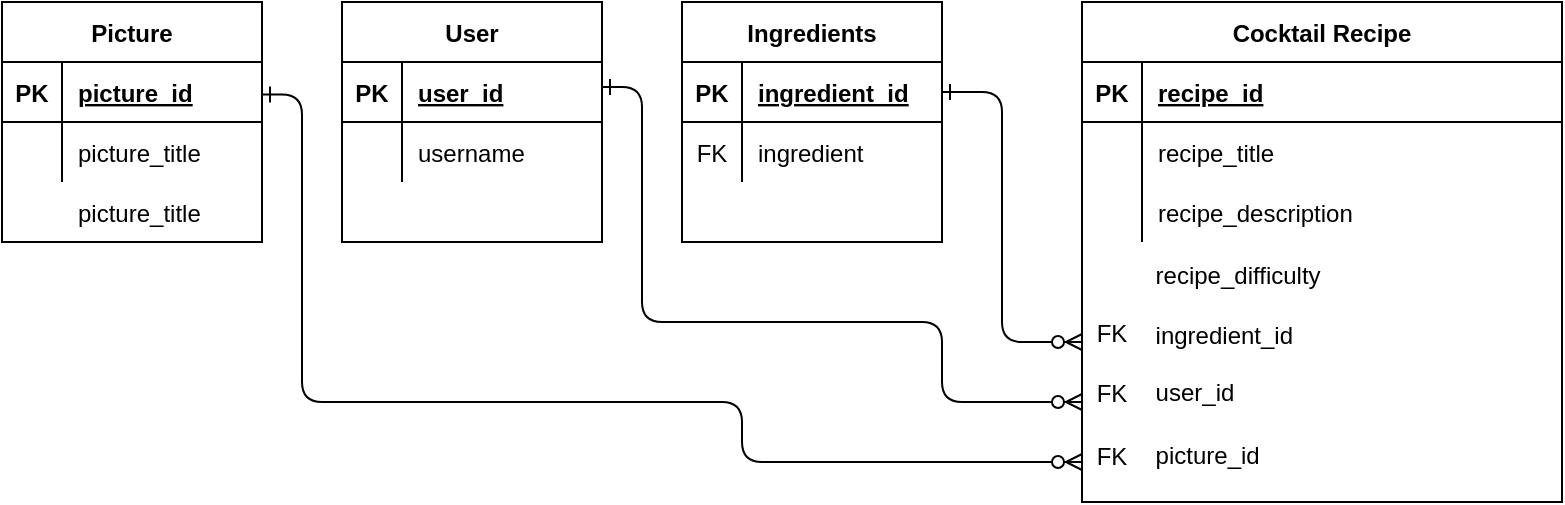 <mxfile version="14.8.1" type="github">
  <diagram id="R2lEEEUBdFMjLlhIrx00" name="Page-1">
    <mxGraphModel dx="868" dy="482" grid="1" gridSize="10" guides="1" tooltips="1" connect="1" arrows="1" fold="1" page="1" pageScale="1" pageWidth="850" pageHeight="1100" math="0" shadow="0" extFonts="Permanent Marker^https://fonts.googleapis.com/css?family=Permanent+Marker">
      <root>
        <mxCell id="0" />
        <mxCell id="1" parent="0" />
        <mxCell id="C-vyLk0tnHw3VtMMgP7b-13" value="Ingredients" style="shape=table;startSize=30;container=1;collapsible=1;childLayout=tableLayout;fixedRows=1;rowLines=0;fontStyle=1;align=center;resizeLast=1;" parent="1" vertex="1">
          <mxGeometry x="370" y="120" width="130" height="120" as="geometry" />
        </mxCell>
        <mxCell id="C-vyLk0tnHw3VtMMgP7b-14" value="" style="shape=partialRectangle;collapsible=0;dropTarget=0;pointerEvents=0;fillColor=none;points=[[0,0.5],[1,0.5]];portConstraint=eastwest;top=0;left=0;right=0;bottom=1;" parent="C-vyLk0tnHw3VtMMgP7b-13" vertex="1">
          <mxGeometry y="30" width="130" height="30" as="geometry" />
        </mxCell>
        <mxCell id="C-vyLk0tnHw3VtMMgP7b-15" value="PK" style="shape=partialRectangle;overflow=hidden;connectable=0;fillColor=none;top=0;left=0;bottom=0;right=0;fontStyle=1;" parent="C-vyLk0tnHw3VtMMgP7b-14" vertex="1">
          <mxGeometry width="30" height="30" as="geometry" />
        </mxCell>
        <mxCell id="C-vyLk0tnHw3VtMMgP7b-16" value="ingredient_id" style="shape=partialRectangle;overflow=hidden;connectable=0;fillColor=none;top=0;left=0;bottom=0;right=0;align=left;spacingLeft=6;fontStyle=5;" parent="C-vyLk0tnHw3VtMMgP7b-14" vertex="1">
          <mxGeometry x="30" width="100" height="30" as="geometry" />
        </mxCell>
        <mxCell id="C-vyLk0tnHw3VtMMgP7b-17" value="" style="shape=partialRectangle;collapsible=0;dropTarget=0;pointerEvents=0;fillColor=none;points=[[0,0.5],[1,0.5]];portConstraint=eastwest;top=0;left=0;right=0;bottom=0;" parent="C-vyLk0tnHw3VtMMgP7b-13" vertex="1">
          <mxGeometry y="60" width="130" height="30" as="geometry" />
        </mxCell>
        <mxCell id="C-vyLk0tnHw3VtMMgP7b-18" value="FK" style="shape=partialRectangle;overflow=hidden;connectable=0;fillColor=none;top=0;left=0;bottom=0;right=0;" parent="C-vyLk0tnHw3VtMMgP7b-17" vertex="1">
          <mxGeometry width="30" height="30" as="geometry" />
        </mxCell>
        <mxCell id="C-vyLk0tnHw3VtMMgP7b-19" value="ingredient" style="shape=partialRectangle;overflow=hidden;connectable=0;fillColor=none;top=0;left=0;bottom=0;right=0;align=left;spacingLeft=6;" parent="C-vyLk0tnHw3VtMMgP7b-17" vertex="1">
          <mxGeometry x="30" width="100" height="30" as="geometry" />
        </mxCell>
        <mxCell id="QkjjgWe2MHTKOpqu1hAr-13" value="" style="edgeStyle=orthogonalEdgeStyle;endArrow=ERzeroToMany;startArrow=ERone;endFill=1;startFill=0;" edge="1" parent="1" source="C-vyLk0tnHw3VtMMgP7b-14">
          <mxGeometry width="100" height="100" relative="1" as="geometry">
            <mxPoint x="600" y="350" as="sourcePoint" />
            <mxPoint x="570" y="290" as="targetPoint" />
            <Array as="points">
              <mxPoint x="530" y="165" />
              <mxPoint x="530" y="290" />
            </Array>
          </mxGeometry>
        </mxCell>
        <mxCell id="QkjjgWe2MHTKOpqu1hAr-17" value="" style="group" vertex="1" connectable="0" parent="1">
          <mxGeometry x="570" y="120" width="240" height="250" as="geometry" />
        </mxCell>
        <mxCell id="QkjjgWe2MHTKOpqu1hAr-8" value="FK" style="shape=partialRectangle;overflow=hidden;connectable=0;fillColor=none;top=0;left=0;bottom=0;right=0;" vertex="1" parent="QkjjgWe2MHTKOpqu1hAr-17">
          <mxGeometry y="150" width="30" height="30" as="geometry" />
        </mxCell>
        <mxCell id="QkjjgWe2MHTKOpqu1hAr-15" value="" style="group" vertex="1" connectable="0" parent="QkjjgWe2MHTKOpqu1hAr-17">
          <mxGeometry width="240" height="250" as="geometry" />
        </mxCell>
        <mxCell id="C-vyLk0tnHw3VtMMgP7b-2" value="Cocktail Recipe" style="shape=table;startSize=30;container=1;collapsible=1;childLayout=tableLayout;fixedRows=1;rowLines=0;fontStyle=1;align=center;resizeLast=1;" parent="QkjjgWe2MHTKOpqu1hAr-15" vertex="1">
          <mxGeometry width="240" height="250" as="geometry" />
        </mxCell>
        <mxCell id="C-vyLk0tnHw3VtMMgP7b-3" value="" style="shape=partialRectangle;collapsible=0;dropTarget=0;pointerEvents=0;fillColor=none;points=[[0,0.5],[1,0.5]];portConstraint=eastwest;top=0;left=0;right=0;bottom=1;" parent="C-vyLk0tnHw3VtMMgP7b-2" vertex="1">
          <mxGeometry y="30" width="240" height="30" as="geometry" />
        </mxCell>
        <mxCell id="C-vyLk0tnHw3VtMMgP7b-4" value="PK" style="shape=partialRectangle;overflow=hidden;connectable=0;fillColor=none;top=0;left=0;bottom=0;right=0;fontStyle=1;" parent="C-vyLk0tnHw3VtMMgP7b-3" vertex="1">
          <mxGeometry width="30" height="30" as="geometry" />
        </mxCell>
        <mxCell id="C-vyLk0tnHw3VtMMgP7b-5" value="recipe_id" style="shape=partialRectangle;overflow=hidden;connectable=0;fillColor=none;top=0;left=0;bottom=0;right=0;align=left;spacingLeft=6;fontStyle=5;" parent="C-vyLk0tnHw3VtMMgP7b-3" vertex="1">
          <mxGeometry x="30" width="210" height="30" as="geometry" />
        </mxCell>
        <mxCell id="C-vyLk0tnHw3VtMMgP7b-6" value="" style="shape=partialRectangle;collapsible=0;dropTarget=0;pointerEvents=0;fillColor=none;points=[[0,0.5],[1,0.5]];portConstraint=eastwest;top=0;left=0;right=0;bottom=0;" parent="C-vyLk0tnHw3VtMMgP7b-2" vertex="1">
          <mxGeometry y="60" width="240" height="30" as="geometry" />
        </mxCell>
        <mxCell id="C-vyLk0tnHw3VtMMgP7b-7" value="" style="shape=partialRectangle;overflow=hidden;connectable=0;fillColor=none;top=0;left=0;bottom=0;right=0;" parent="C-vyLk0tnHw3VtMMgP7b-6" vertex="1">
          <mxGeometry width="30" height="30" as="geometry" />
        </mxCell>
        <mxCell id="C-vyLk0tnHw3VtMMgP7b-8" value="recipe_title" style="shape=partialRectangle;overflow=hidden;connectable=0;fillColor=none;top=0;left=0;bottom=0;right=0;align=left;spacingLeft=6;" parent="C-vyLk0tnHw3VtMMgP7b-6" vertex="1">
          <mxGeometry x="30" width="210" height="30" as="geometry" />
        </mxCell>
        <mxCell id="C-vyLk0tnHw3VtMMgP7b-9" value="" style="shape=partialRectangle;collapsible=0;dropTarget=0;pointerEvents=0;fillColor=none;points=[[0,0.5],[1,0.5]];portConstraint=eastwest;top=0;left=0;right=0;bottom=0;" parent="C-vyLk0tnHw3VtMMgP7b-2" vertex="1">
          <mxGeometry y="90" width="240" height="30" as="geometry" />
        </mxCell>
        <mxCell id="C-vyLk0tnHw3VtMMgP7b-10" value="" style="shape=partialRectangle;overflow=hidden;connectable=0;fillColor=none;top=0;left=0;bottom=0;right=0;" parent="C-vyLk0tnHw3VtMMgP7b-9" vertex="1">
          <mxGeometry width="30" height="30" as="geometry" />
        </mxCell>
        <mxCell id="C-vyLk0tnHw3VtMMgP7b-11" value="recipe_description" style="shape=partialRectangle;overflow=hidden;connectable=0;fillColor=none;top=0;left=0;bottom=0;right=0;align=left;spacingLeft=6;" parent="C-vyLk0tnHw3VtMMgP7b-9" vertex="1">
          <mxGeometry x="30" width="210" height="30" as="geometry" />
        </mxCell>
        <mxCell id="QkjjgWe2MHTKOpqu1hAr-2" value="recipe_difficulty" style="shape=partialRectangle;overflow=hidden;connectable=0;fillColor=none;top=0;left=0;bottom=0;right=0;align=left;spacingLeft=6;" vertex="1" parent="QkjjgWe2MHTKOpqu1hAr-15">
          <mxGeometry x="28.8" y="120.0" width="211.2" height="31.5" as="geometry" />
        </mxCell>
        <mxCell id="QkjjgWe2MHTKOpqu1hAr-9" value="ingredient_id" style="shape=partialRectangle;overflow=hidden;connectable=0;fillColor=none;top=0;left=0;bottom=0;right=0;align=left;spacingLeft=6;" vertex="1" parent="QkjjgWe2MHTKOpqu1hAr-15">
          <mxGeometry x="28.8" y="150.0" width="211.2" height="31.5" as="geometry" />
        </mxCell>
        <mxCell id="QkjjgWe2MHTKOpqu1hAr-26" value="FK" style="shape=partialRectangle;overflow=hidden;connectable=0;fillColor=none;top=0;left=0;bottom=0;right=0;" vertex="1" parent="QkjjgWe2MHTKOpqu1hAr-15">
          <mxGeometry y="180" width="30" height="30" as="geometry" />
        </mxCell>
        <mxCell id="QkjjgWe2MHTKOpqu1hAr-27" value="user_id" style="shape=partialRectangle;overflow=hidden;connectable=0;fillColor=none;top=0;left=0;bottom=0;right=0;align=left;spacingLeft=6;" vertex="1" parent="QkjjgWe2MHTKOpqu1hAr-15">
          <mxGeometry x="28.8" y="178.5" width="211.2" height="31.5" as="geometry" />
        </mxCell>
        <mxCell id="QkjjgWe2MHTKOpqu1hAr-47" value="picture_id" style="shape=partialRectangle;overflow=hidden;connectable=0;fillColor=none;top=0;left=0;bottom=0;right=0;align=left;spacingLeft=6;" vertex="1" parent="QkjjgWe2MHTKOpqu1hAr-15">
          <mxGeometry x="28.8" y="210" width="211.2" height="31.5" as="geometry" />
        </mxCell>
        <mxCell id="QkjjgWe2MHTKOpqu1hAr-48" value="FK" style="shape=partialRectangle;overflow=hidden;connectable=0;fillColor=none;top=0;left=0;bottom=0;right=0;" vertex="1" parent="QkjjgWe2MHTKOpqu1hAr-15">
          <mxGeometry y="211.5" width="30" height="30" as="geometry" />
        </mxCell>
        <mxCell id="QkjjgWe2MHTKOpqu1hAr-18" value="User" style="shape=table;startSize=30;container=1;collapsible=1;childLayout=tableLayout;fixedRows=1;rowLines=0;fontStyle=1;align=center;resizeLast=1;" vertex="1" parent="1">
          <mxGeometry x="200" y="120" width="130" height="120" as="geometry" />
        </mxCell>
        <mxCell id="QkjjgWe2MHTKOpqu1hAr-19" value="" style="shape=partialRectangle;collapsible=0;dropTarget=0;pointerEvents=0;fillColor=none;points=[[0,0.5],[1,0.5]];portConstraint=eastwest;top=0;left=0;right=0;bottom=1;" vertex="1" parent="QkjjgWe2MHTKOpqu1hAr-18">
          <mxGeometry y="30" width="130" height="30" as="geometry" />
        </mxCell>
        <mxCell id="QkjjgWe2MHTKOpqu1hAr-20" value="PK" style="shape=partialRectangle;overflow=hidden;connectable=0;fillColor=none;top=0;left=0;bottom=0;right=0;fontStyle=1;" vertex="1" parent="QkjjgWe2MHTKOpqu1hAr-19">
          <mxGeometry width="30" height="30" as="geometry" />
        </mxCell>
        <mxCell id="QkjjgWe2MHTKOpqu1hAr-21" value="user_id" style="shape=partialRectangle;overflow=hidden;connectable=0;fillColor=none;top=0;left=0;bottom=0;right=0;align=left;spacingLeft=6;fontStyle=5;" vertex="1" parent="QkjjgWe2MHTKOpqu1hAr-19">
          <mxGeometry x="30" width="100" height="30" as="geometry" />
        </mxCell>
        <mxCell id="QkjjgWe2MHTKOpqu1hAr-22" value="" style="shape=partialRectangle;collapsible=0;dropTarget=0;pointerEvents=0;fillColor=none;points=[[0,0.5],[1,0.5]];portConstraint=eastwest;top=0;left=0;right=0;bottom=0;" vertex="1" parent="QkjjgWe2MHTKOpqu1hAr-18">
          <mxGeometry y="60" width="130" height="30" as="geometry" />
        </mxCell>
        <mxCell id="QkjjgWe2MHTKOpqu1hAr-23" value="" style="shape=partialRectangle;overflow=hidden;connectable=0;fillColor=none;top=0;left=0;bottom=0;right=0;" vertex="1" parent="QkjjgWe2MHTKOpqu1hAr-22">
          <mxGeometry width="30" height="30" as="geometry" />
        </mxCell>
        <mxCell id="QkjjgWe2MHTKOpqu1hAr-24" value="username" style="shape=partialRectangle;overflow=hidden;connectable=0;fillColor=none;top=0;left=0;bottom=0;right=0;align=left;spacingLeft=6;" vertex="1" parent="QkjjgWe2MHTKOpqu1hAr-22">
          <mxGeometry x="30" width="100" height="30" as="geometry" />
        </mxCell>
        <mxCell id="QkjjgWe2MHTKOpqu1hAr-25" value="" style="edgeStyle=orthogonalEdgeStyle;endArrow=ERzeroToMany;startArrow=ERone;endFill=1;startFill=0;" edge="1" parent="1">
          <mxGeometry width="100" height="100" relative="1" as="geometry">
            <mxPoint x="330" y="162.5" as="sourcePoint" />
            <mxPoint x="570" y="320" as="targetPoint" />
            <Array as="points">
              <mxPoint x="350" y="163" />
              <mxPoint x="350" y="280" />
              <mxPoint x="500" y="280" />
              <mxPoint x="500" y="320" />
            </Array>
          </mxGeometry>
        </mxCell>
        <mxCell id="QkjjgWe2MHTKOpqu1hAr-35" value="Picture" style="shape=table;startSize=30;container=1;collapsible=1;childLayout=tableLayout;fixedRows=1;rowLines=0;fontStyle=1;align=center;resizeLast=1;" vertex="1" parent="1">
          <mxGeometry x="30" y="120" width="130" height="120" as="geometry" />
        </mxCell>
        <mxCell id="QkjjgWe2MHTKOpqu1hAr-36" value="" style="shape=partialRectangle;collapsible=0;dropTarget=0;pointerEvents=0;fillColor=none;points=[[0,0.5],[1,0.5]];portConstraint=eastwest;top=0;left=0;right=0;bottom=1;" vertex="1" parent="QkjjgWe2MHTKOpqu1hAr-35">
          <mxGeometry y="30" width="130" height="30" as="geometry" />
        </mxCell>
        <mxCell id="QkjjgWe2MHTKOpqu1hAr-37" value="PK" style="shape=partialRectangle;overflow=hidden;connectable=0;fillColor=none;top=0;left=0;bottom=0;right=0;fontStyle=1;" vertex="1" parent="QkjjgWe2MHTKOpqu1hAr-36">
          <mxGeometry width="30" height="30" as="geometry" />
        </mxCell>
        <mxCell id="QkjjgWe2MHTKOpqu1hAr-38" value="picture_id" style="shape=partialRectangle;overflow=hidden;connectable=0;fillColor=none;top=0;left=0;bottom=0;right=0;align=left;spacingLeft=6;fontStyle=5;" vertex="1" parent="QkjjgWe2MHTKOpqu1hAr-36">
          <mxGeometry x="30" width="100" height="30" as="geometry" />
        </mxCell>
        <mxCell id="QkjjgWe2MHTKOpqu1hAr-39" value="" style="shape=partialRectangle;collapsible=0;dropTarget=0;pointerEvents=0;fillColor=none;points=[[0,0.5],[1,0.5]];portConstraint=eastwest;top=0;left=0;right=0;bottom=0;" vertex="1" parent="QkjjgWe2MHTKOpqu1hAr-35">
          <mxGeometry y="60" width="130" height="30" as="geometry" />
        </mxCell>
        <mxCell id="QkjjgWe2MHTKOpqu1hAr-40" value="" style="shape=partialRectangle;overflow=hidden;connectable=0;fillColor=none;top=0;left=0;bottom=0;right=0;" vertex="1" parent="QkjjgWe2MHTKOpqu1hAr-39">
          <mxGeometry width="30" height="30" as="geometry" />
        </mxCell>
        <mxCell id="QkjjgWe2MHTKOpqu1hAr-41" value="picture_title" style="shape=partialRectangle;overflow=hidden;connectable=0;fillColor=none;top=0;left=0;bottom=0;right=0;align=left;spacingLeft=6;" vertex="1" parent="QkjjgWe2MHTKOpqu1hAr-39">
          <mxGeometry x="30" width="100" height="30" as="geometry" />
        </mxCell>
        <mxCell id="QkjjgWe2MHTKOpqu1hAr-42" value="" style="shape=partialRectangle;collapsible=0;dropTarget=0;pointerEvents=0;fillColor=none;points=[[0,0.5],[1,0.5]];portConstraint=eastwest;top=0;left=0;right=0;bottom=0;" vertex="1" parent="1">
          <mxGeometry x="30" y="210" width="130" height="30" as="geometry" />
        </mxCell>
        <mxCell id="QkjjgWe2MHTKOpqu1hAr-43" value="" style="shape=partialRectangle;overflow=hidden;connectable=0;fillColor=none;top=0;left=0;bottom=0;right=0;" vertex="1" parent="QkjjgWe2MHTKOpqu1hAr-42">
          <mxGeometry width="30" height="30" as="geometry" />
        </mxCell>
        <mxCell id="QkjjgWe2MHTKOpqu1hAr-44" value="picture_title" style="shape=partialRectangle;overflow=hidden;connectable=0;fillColor=none;top=0;left=0;bottom=0;right=0;align=left;spacingLeft=6;" vertex="1" parent="QkjjgWe2MHTKOpqu1hAr-42">
          <mxGeometry x="30" width="100" height="30" as="geometry" />
        </mxCell>
        <mxCell id="QkjjgWe2MHTKOpqu1hAr-49" value="" style="edgeStyle=orthogonalEdgeStyle;endArrow=ERzeroToMany;startArrow=ERone;endFill=1;startFill=0;" edge="1" parent="1">
          <mxGeometry width="100" height="100" relative="1" as="geometry">
            <mxPoint x="160" y="166.25" as="sourcePoint" />
            <mxPoint x="570" y="350" as="targetPoint" />
            <Array as="points">
              <mxPoint x="180" y="166" />
              <mxPoint x="180" y="320" />
              <mxPoint x="400" y="320" />
              <mxPoint x="400" y="350" />
            </Array>
          </mxGeometry>
        </mxCell>
      </root>
    </mxGraphModel>
  </diagram>
</mxfile>
